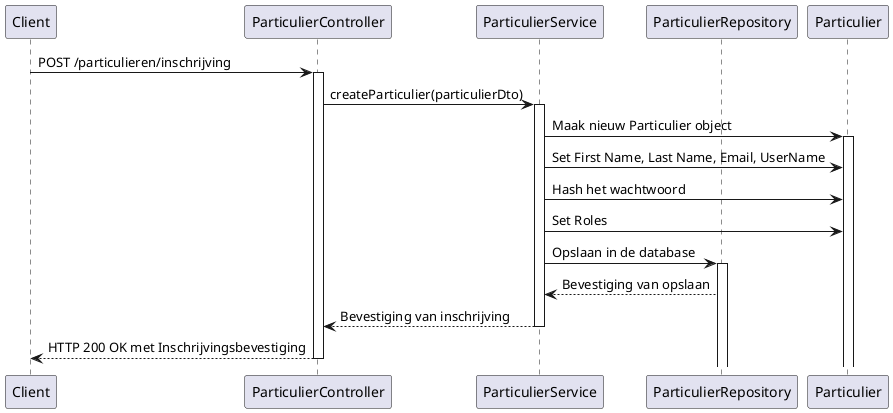 @startuml

participant Client
participant ParticulierController
participant ParticulierService
participant ParticulierRepository

Client -> ParticulierController: POST /particulieren/inschrijving
activate ParticulierController

ParticulierController -> ParticulierService: createParticulier(particulierDto)
activate ParticulierService

ParticulierService -> Particulier: Maak nieuw Particulier object
activate Particulier

ParticulierService -> Particulier: Set First Name, Last Name, Email, UserName
ParticulierService -> Particulier: Hash het wachtwoord
ParticulierService -> Particulier: Set Roles
ParticulierService -> ParticulierRepository: Opslaan in de database
activate ParticulierRepository

ParticulierRepository --> ParticulierService: Bevestiging van opslaan

ParticulierService --> ParticulierController: Bevestiging van inschrijving
deactivate ParticulierService

ParticulierController --> Client: HTTP 200 OK met Inschrijvingsbevestiging
deactivate ParticulierController

@enduml
